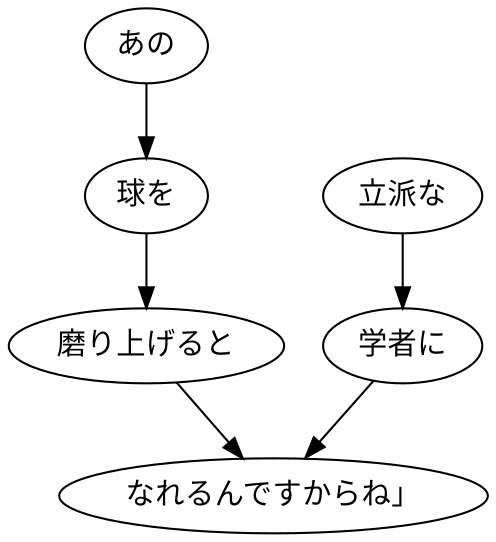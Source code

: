 digraph graph5966 {
	node0 [label="あの"];
	node1 [label="球を"];
	node2 [label="磨り上げると"];
	node3 [label="立派な"];
	node4 [label="学者に"];
	node5 [label="なれるんですからね」"];
	node0 -> node1;
	node1 -> node2;
	node2 -> node5;
	node3 -> node4;
	node4 -> node5;
}
